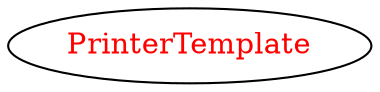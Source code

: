 digraph dependencyGraph {
 concentrate=true;
 ranksep="2.0";
 rankdir="LR"; 
 splines="ortho";
"PrinterTemplate" [fontcolor="red"];
}